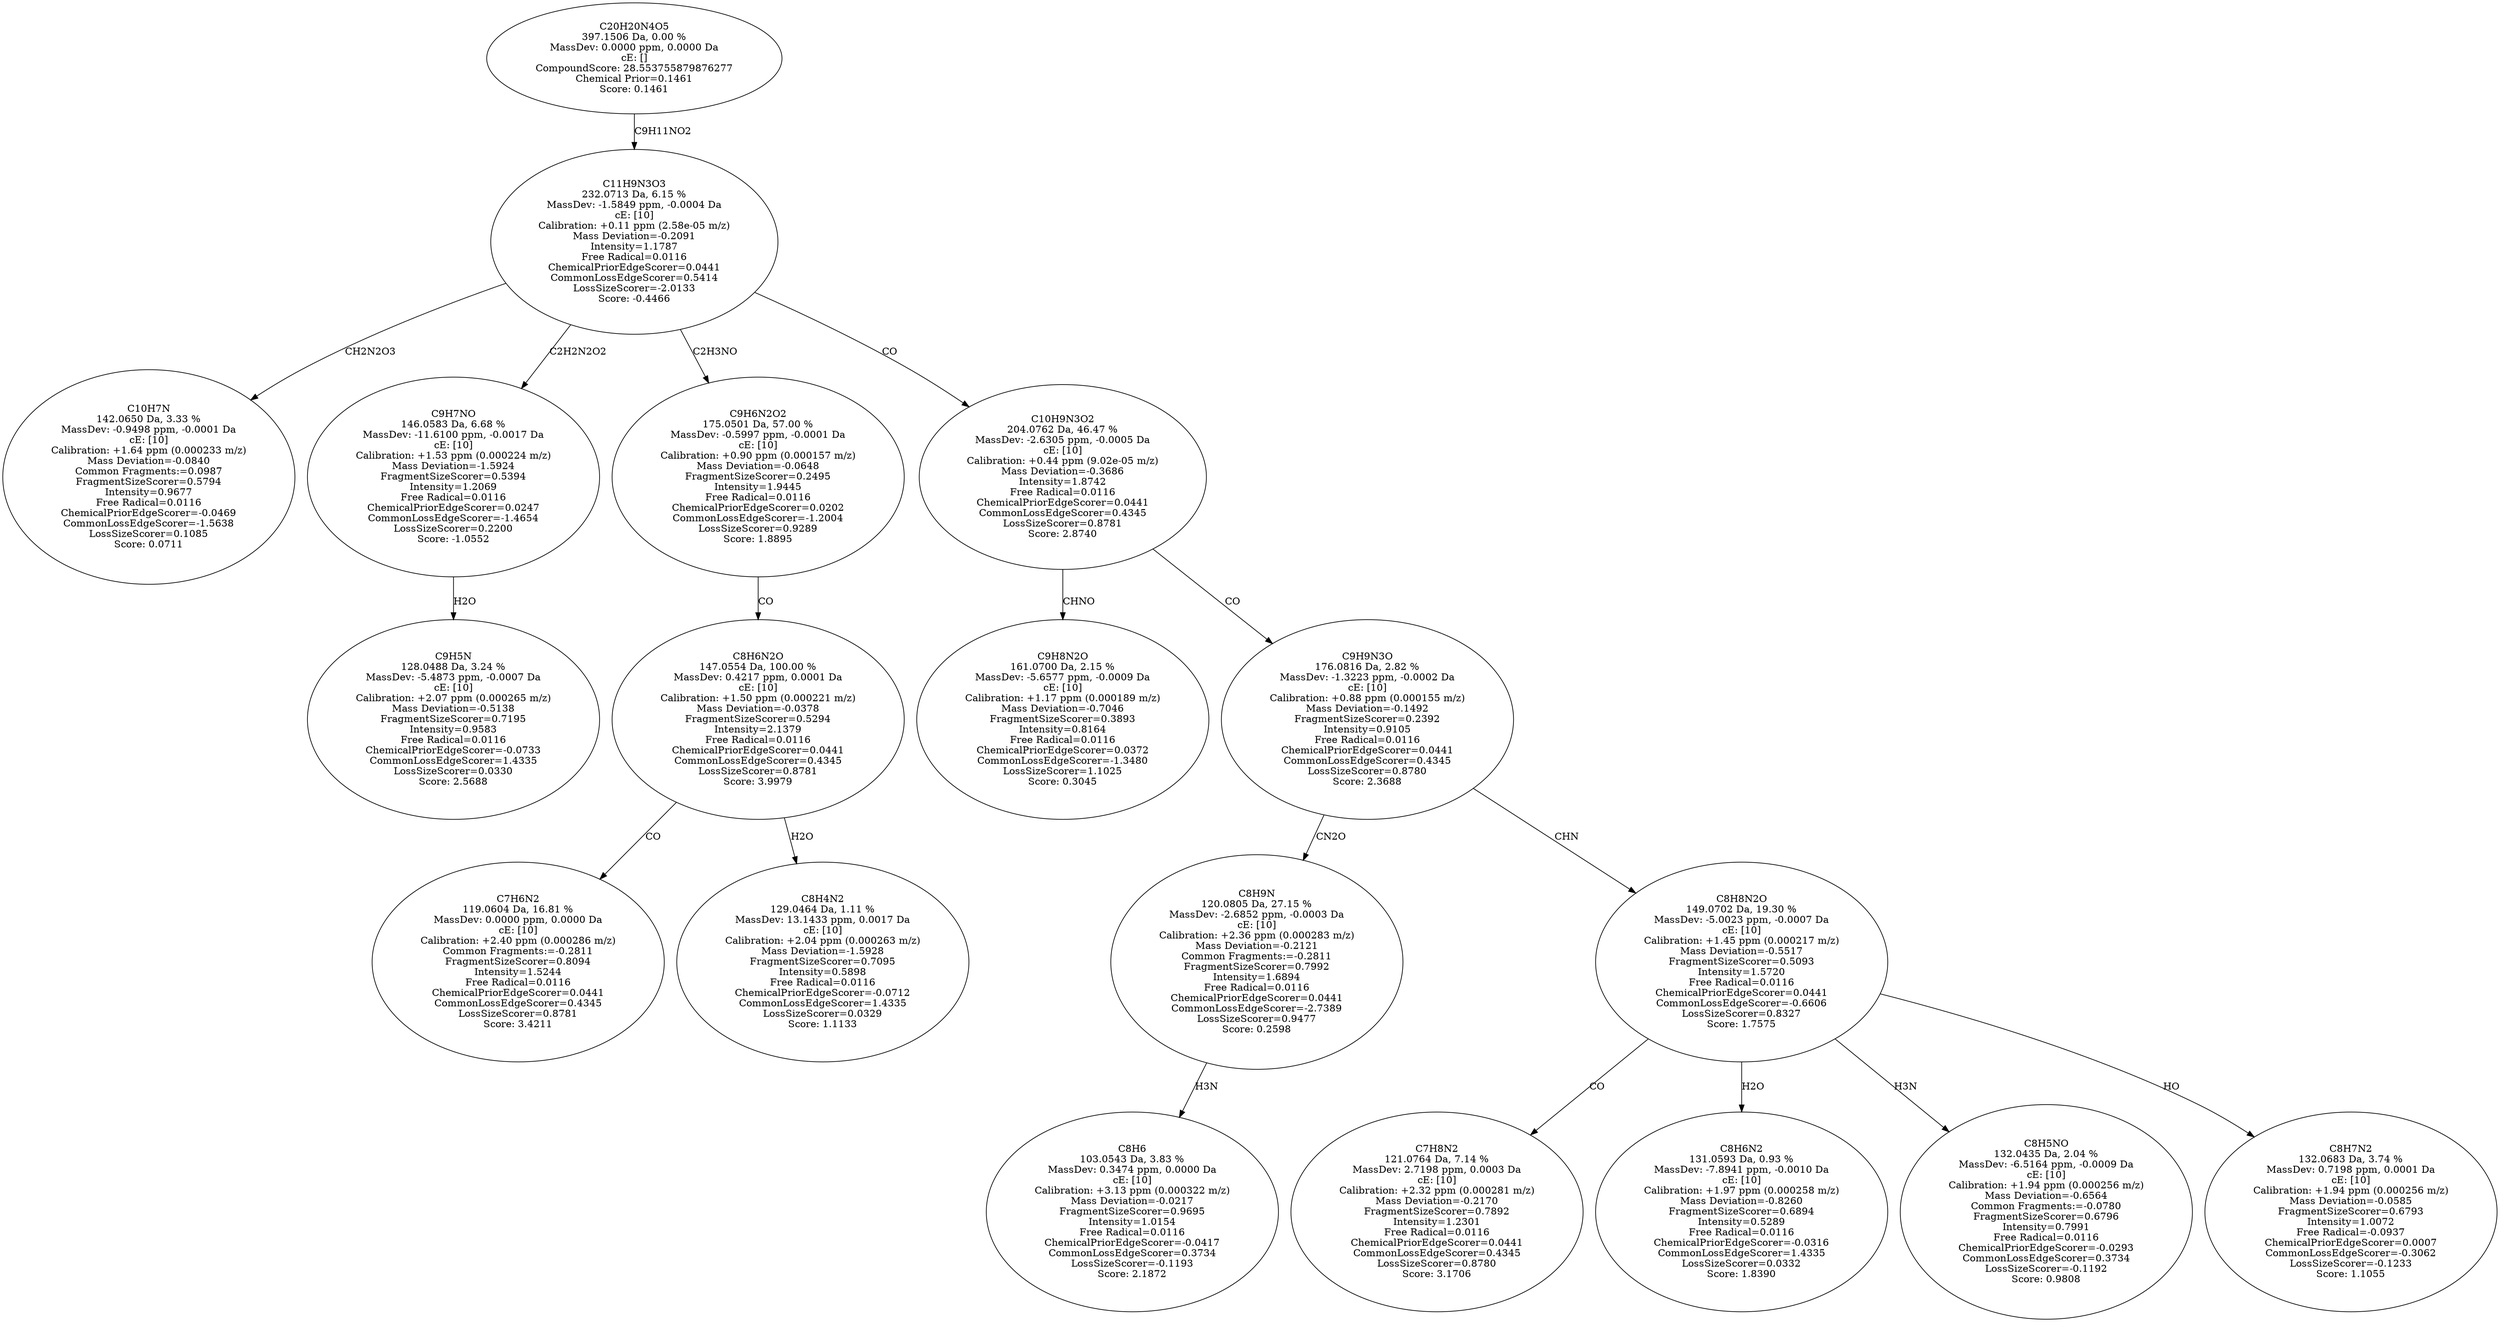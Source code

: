 strict digraph {
v1 [label="C10H7N\n142.0650 Da, 3.33 %\nMassDev: -0.9498 ppm, -0.0001 Da\ncE: [10]\nCalibration: +1.64 ppm (0.000233 m/z)\nMass Deviation=-0.0840\nCommon Fragments:=0.0987\nFragmentSizeScorer=0.5794\nIntensity=0.9677\nFree Radical=0.0116\nChemicalPriorEdgeScorer=-0.0469\nCommonLossEdgeScorer=-1.5638\nLossSizeScorer=0.1085\nScore: 0.0711"];
v2 [label="C9H5N\n128.0488 Da, 3.24 %\nMassDev: -5.4873 ppm, -0.0007 Da\ncE: [10]\nCalibration: +2.07 ppm (0.000265 m/z)\nMass Deviation=-0.5138\nFragmentSizeScorer=0.7195\nIntensity=0.9583\nFree Radical=0.0116\nChemicalPriorEdgeScorer=-0.0733\nCommonLossEdgeScorer=1.4335\nLossSizeScorer=0.0330\nScore: 2.5688"];
v3 [label="C9H7NO\n146.0583 Da, 6.68 %\nMassDev: -11.6100 ppm, -0.0017 Da\ncE: [10]\nCalibration: +1.53 ppm (0.000224 m/z)\nMass Deviation=-1.5924\nFragmentSizeScorer=0.5394\nIntensity=1.2069\nFree Radical=0.0116\nChemicalPriorEdgeScorer=0.0247\nCommonLossEdgeScorer=-1.4654\nLossSizeScorer=0.2200\nScore: -1.0552"];
v4 [label="C7H6N2\n119.0604 Da, 16.81 %\nMassDev: 0.0000 ppm, 0.0000 Da\ncE: [10]\nCalibration: +2.40 ppm (0.000286 m/z)\nCommon Fragments:=-0.2811\nFragmentSizeScorer=0.8094\nIntensity=1.5244\nFree Radical=0.0116\nChemicalPriorEdgeScorer=0.0441\nCommonLossEdgeScorer=0.4345\nLossSizeScorer=0.8781\nScore: 3.4211"];
v5 [label="C8H4N2\n129.0464 Da, 1.11 %\nMassDev: 13.1433 ppm, 0.0017 Da\ncE: [10]\nCalibration: +2.04 ppm (0.000263 m/z)\nMass Deviation=-1.5928\nFragmentSizeScorer=0.7095\nIntensity=0.5898\nFree Radical=0.0116\nChemicalPriorEdgeScorer=-0.0712\nCommonLossEdgeScorer=1.4335\nLossSizeScorer=0.0329\nScore: 1.1133"];
v6 [label="C8H6N2O\n147.0554 Da, 100.00 %\nMassDev: 0.4217 ppm, 0.0001 Da\ncE: [10]\nCalibration: +1.50 ppm (0.000221 m/z)\nMass Deviation=-0.0378\nFragmentSizeScorer=0.5294\nIntensity=2.1379\nFree Radical=0.0116\nChemicalPriorEdgeScorer=0.0441\nCommonLossEdgeScorer=0.4345\nLossSizeScorer=0.8781\nScore: 3.9979"];
v7 [label="C9H6N2O2\n175.0501 Da, 57.00 %\nMassDev: -0.5997 ppm, -0.0001 Da\ncE: [10]\nCalibration: +0.90 ppm (0.000157 m/z)\nMass Deviation=-0.0648\nFragmentSizeScorer=0.2495\nIntensity=1.9445\nFree Radical=0.0116\nChemicalPriorEdgeScorer=0.0202\nCommonLossEdgeScorer=-1.2004\nLossSizeScorer=0.9289\nScore: 1.8895"];
v8 [label="C9H8N2O\n161.0700 Da, 2.15 %\nMassDev: -5.6577 ppm, -0.0009 Da\ncE: [10]\nCalibration: +1.17 ppm (0.000189 m/z)\nMass Deviation=-0.7046\nFragmentSizeScorer=0.3893\nIntensity=0.8164\nFree Radical=0.0116\nChemicalPriorEdgeScorer=0.0372\nCommonLossEdgeScorer=-1.3480\nLossSizeScorer=1.1025\nScore: 0.3045"];
v9 [label="C8H6\n103.0543 Da, 3.83 %\nMassDev: 0.3474 ppm, 0.0000 Da\ncE: [10]\nCalibration: +3.13 ppm (0.000322 m/z)\nMass Deviation=-0.0217\nFragmentSizeScorer=0.9695\nIntensity=1.0154\nFree Radical=0.0116\nChemicalPriorEdgeScorer=-0.0417\nCommonLossEdgeScorer=0.3734\nLossSizeScorer=-0.1193\nScore: 2.1872"];
v10 [label="C8H9N\n120.0805 Da, 27.15 %\nMassDev: -2.6852 ppm, -0.0003 Da\ncE: [10]\nCalibration: +2.36 ppm (0.000283 m/z)\nMass Deviation=-0.2121\nCommon Fragments:=-0.2811\nFragmentSizeScorer=0.7992\nIntensity=1.6894\nFree Radical=0.0116\nChemicalPriorEdgeScorer=0.0441\nCommonLossEdgeScorer=-2.7389\nLossSizeScorer=0.9477\nScore: 0.2598"];
v11 [label="C7H8N2\n121.0764 Da, 7.14 %\nMassDev: 2.7198 ppm, 0.0003 Da\ncE: [10]\nCalibration: +2.32 ppm (0.000281 m/z)\nMass Deviation=-0.2170\nFragmentSizeScorer=0.7892\nIntensity=1.2301\nFree Radical=0.0116\nChemicalPriorEdgeScorer=0.0441\nCommonLossEdgeScorer=0.4345\nLossSizeScorer=0.8780\nScore: 3.1706"];
v12 [label="C8H6N2\n131.0593 Da, 0.93 %\nMassDev: -7.8941 ppm, -0.0010 Da\ncE: [10]\nCalibration: +1.97 ppm (0.000258 m/z)\nMass Deviation=-0.8260\nFragmentSizeScorer=0.6894\nIntensity=0.5289\nFree Radical=0.0116\nChemicalPriorEdgeScorer=-0.0316\nCommonLossEdgeScorer=1.4335\nLossSizeScorer=0.0332\nScore: 1.8390"];
v13 [label="C8H5NO\n132.0435 Da, 2.04 %\nMassDev: -6.5164 ppm, -0.0009 Da\ncE: [10]\nCalibration: +1.94 ppm (0.000256 m/z)\nMass Deviation=-0.6564\nCommon Fragments:=-0.0780\nFragmentSizeScorer=0.6796\nIntensity=0.7991\nFree Radical=0.0116\nChemicalPriorEdgeScorer=-0.0293\nCommonLossEdgeScorer=0.3734\nLossSizeScorer=-0.1192\nScore: 0.9808"];
v14 [label="C8H7N2\n132.0683 Da, 3.74 %\nMassDev: 0.7198 ppm, 0.0001 Da\ncE: [10]\nCalibration: +1.94 ppm (0.000256 m/z)\nMass Deviation=-0.0585\nFragmentSizeScorer=0.6793\nIntensity=1.0072\nFree Radical=-0.0937\nChemicalPriorEdgeScorer=0.0007\nCommonLossEdgeScorer=-0.3062\nLossSizeScorer=-0.1233\nScore: 1.1055"];
v15 [label="C8H8N2O\n149.0702 Da, 19.30 %\nMassDev: -5.0023 ppm, -0.0007 Da\ncE: [10]\nCalibration: +1.45 ppm (0.000217 m/z)\nMass Deviation=-0.5517\nFragmentSizeScorer=0.5093\nIntensity=1.5720\nFree Radical=0.0116\nChemicalPriorEdgeScorer=0.0441\nCommonLossEdgeScorer=-0.6606\nLossSizeScorer=0.8327\nScore: 1.7575"];
v16 [label="C9H9N3O\n176.0816 Da, 2.82 %\nMassDev: -1.3223 ppm, -0.0002 Da\ncE: [10]\nCalibration: +0.88 ppm (0.000155 m/z)\nMass Deviation=-0.1492\nFragmentSizeScorer=0.2392\nIntensity=0.9105\nFree Radical=0.0116\nChemicalPriorEdgeScorer=0.0441\nCommonLossEdgeScorer=0.4345\nLossSizeScorer=0.8780\nScore: 2.3688"];
v17 [label="C10H9N3O2\n204.0762 Da, 46.47 %\nMassDev: -2.6305 ppm, -0.0005 Da\ncE: [10]\nCalibration: +0.44 ppm (9.02e-05 m/z)\nMass Deviation=-0.3686\nIntensity=1.8742\nFree Radical=0.0116\nChemicalPriorEdgeScorer=0.0441\nCommonLossEdgeScorer=0.4345\nLossSizeScorer=0.8781\nScore: 2.8740"];
v18 [label="C11H9N3O3\n232.0713 Da, 6.15 %\nMassDev: -1.5849 ppm, -0.0004 Da\ncE: [10]\nCalibration: +0.11 ppm (2.58e-05 m/z)\nMass Deviation=-0.2091\nIntensity=1.1787\nFree Radical=0.0116\nChemicalPriorEdgeScorer=0.0441\nCommonLossEdgeScorer=0.5414\nLossSizeScorer=-2.0133\nScore: -0.4466"];
v19 [label="C20H20N4O5\n397.1506 Da, 0.00 %\nMassDev: 0.0000 ppm, 0.0000 Da\ncE: []\nCompoundScore: 28.553755879876277\nChemical Prior=0.1461\nScore: 0.1461"];
v18 -> v1 [label="CH2N2O3"];
v3 -> v2 [label="H2O"];
v18 -> v3 [label="C2H2N2O2"];
v6 -> v4 [label="CO"];
v6 -> v5 [label="H2O"];
v7 -> v6 [label="CO"];
v18 -> v7 [label="C2H3NO"];
v17 -> v8 [label="CHNO"];
v10 -> v9 [label="H3N"];
v16 -> v10 [label="CN2O"];
v15 -> v11 [label="CO"];
v15 -> v12 [label="H2O"];
v15 -> v13 [label="H3N"];
v15 -> v14 [label="HO"];
v16 -> v15 [label="CHN"];
v17 -> v16 [label="CO"];
v18 -> v17 [label="CO"];
v19 -> v18 [label="C9H11NO2"];
}